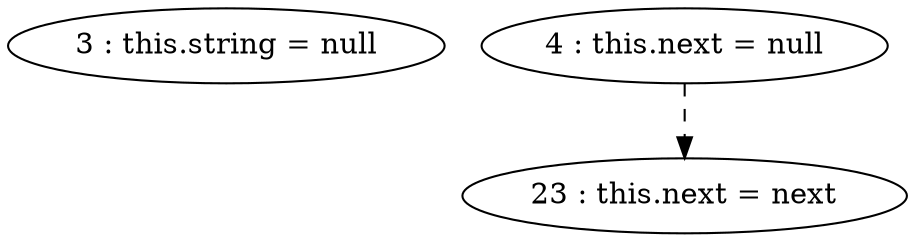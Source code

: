 digraph G {
"3 : this.string = null"
"4 : this.next = null"
"4 : this.next = null" -> "23 : this.next = next" [style=dashed]
"23 : this.next = next"
}